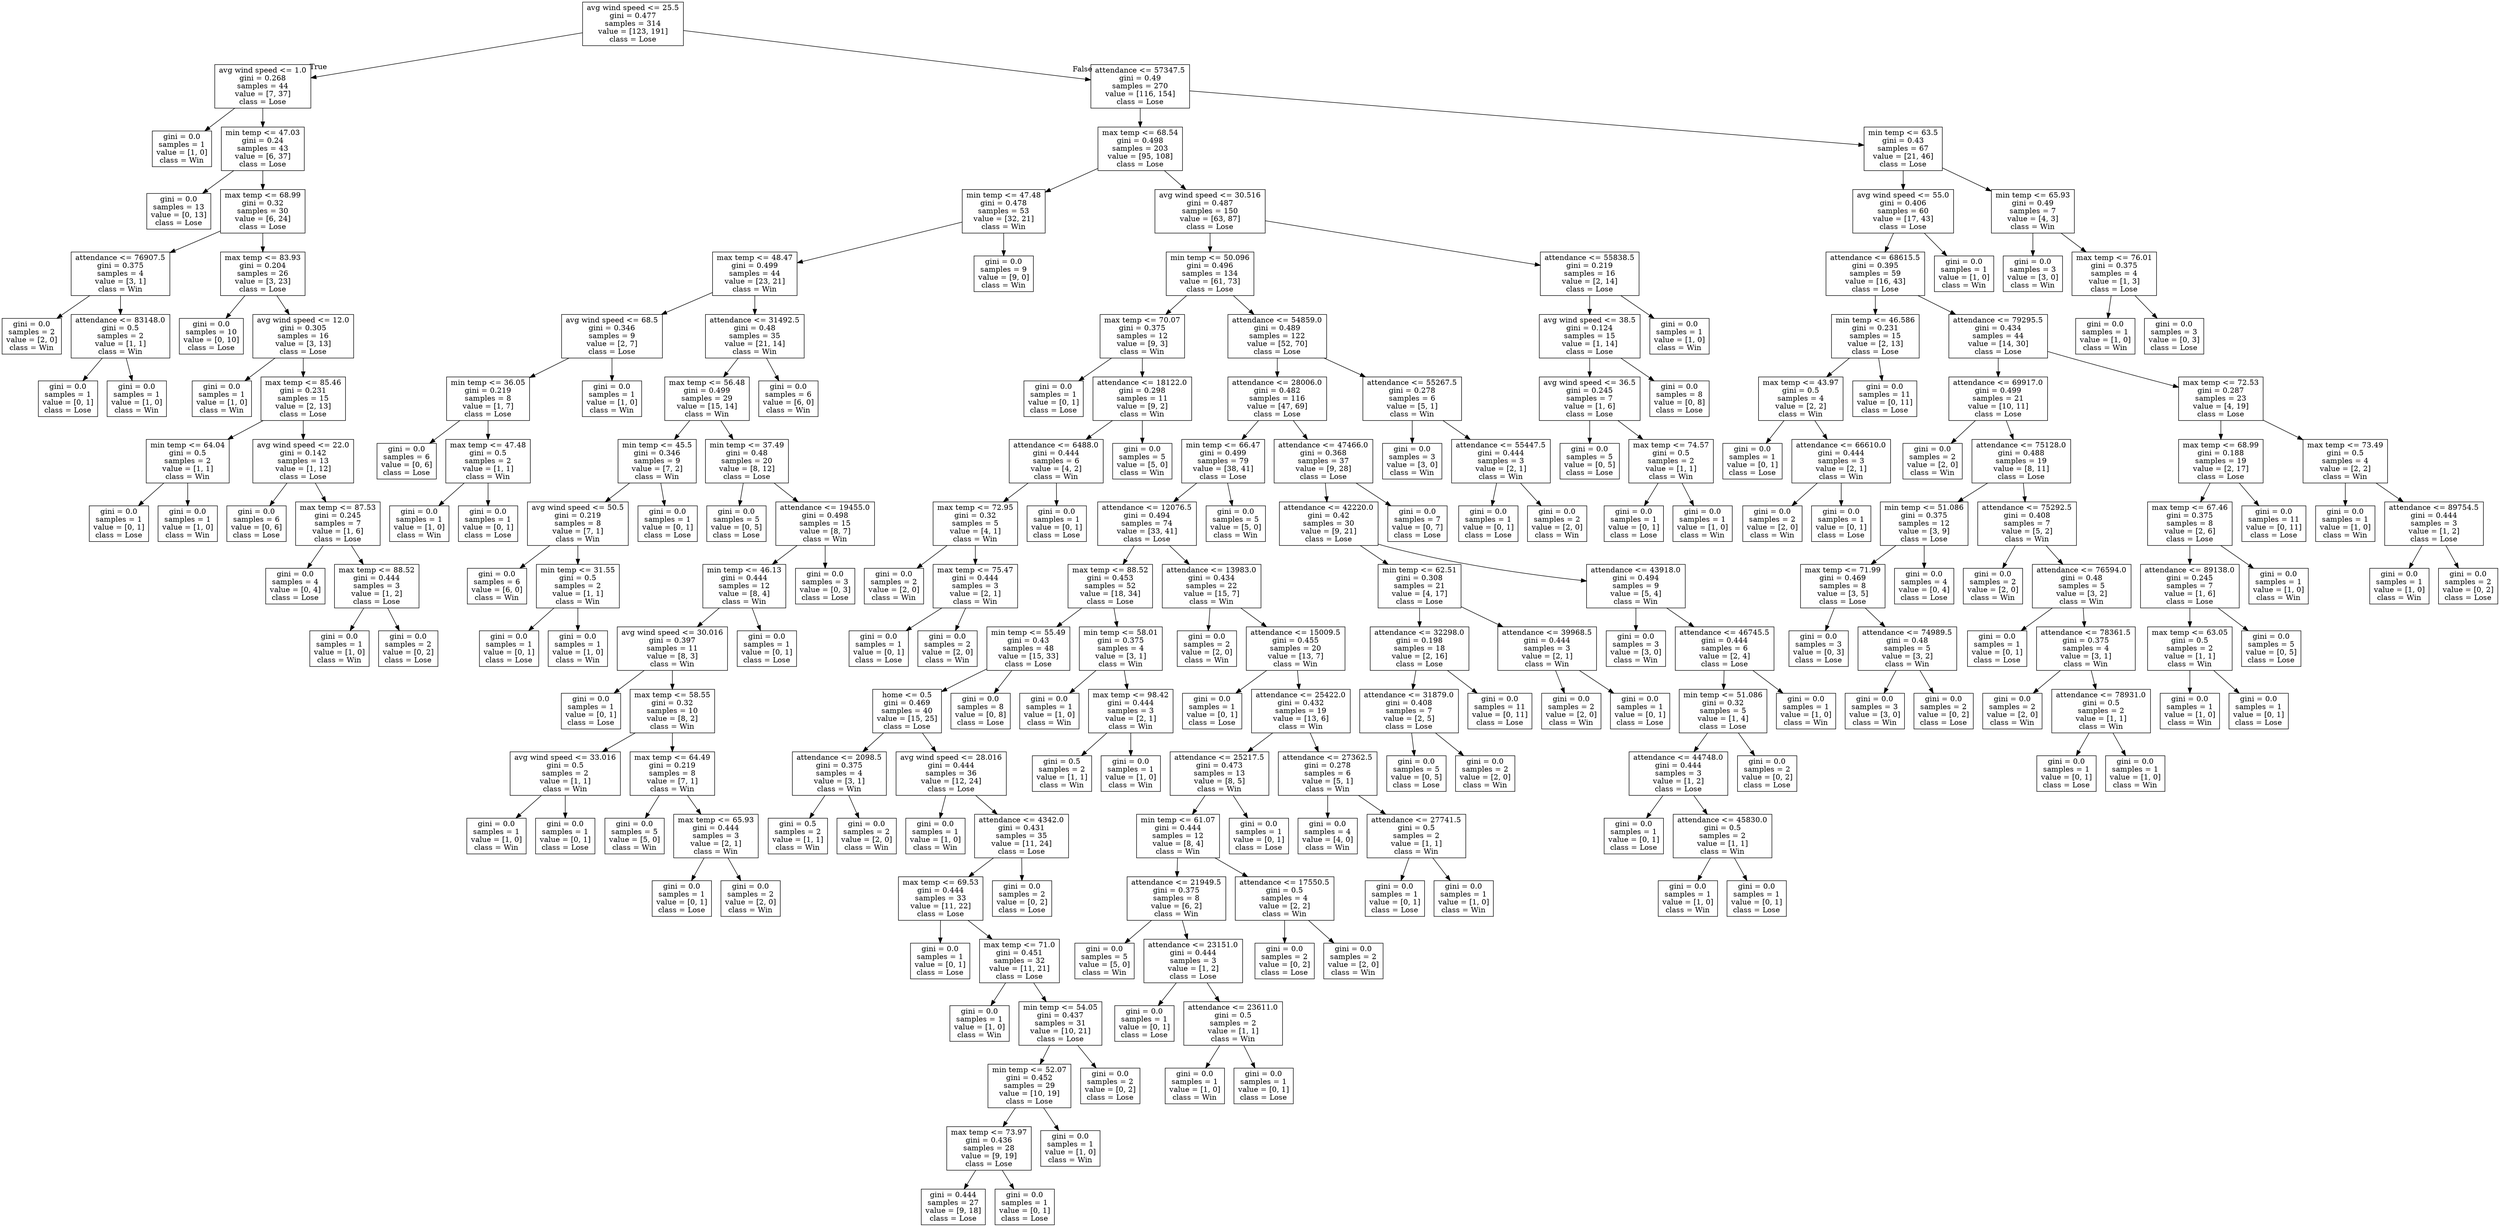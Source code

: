 digraph Tree {
node [shape=box] ;
0 [label="avg wind speed <= 25.5\ngini = 0.477\nsamples = 314\nvalue = [123, 191]\nclass = Lose"] ;
1 [label="avg wind speed <= 1.0\ngini = 0.268\nsamples = 44\nvalue = [7, 37]\nclass = Lose"] ;
0 -> 1 [labeldistance=2.5, labelangle=45, headlabel="True"] ;
2 [label="gini = 0.0\nsamples = 1\nvalue = [1, 0]\nclass = Win"] ;
1 -> 2 ;
3 [label="min temp <= 47.03\ngini = 0.24\nsamples = 43\nvalue = [6, 37]\nclass = Lose"] ;
1 -> 3 ;
4 [label="gini = 0.0\nsamples = 13\nvalue = [0, 13]\nclass = Lose"] ;
3 -> 4 ;
5 [label="max temp <= 68.99\ngini = 0.32\nsamples = 30\nvalue = [6, 24]\nclass = Lose"] ;
3 -> 5 ;
6 [label="attendance <= 76907.5\ngini = 0.375\nsamples = 4\nvalue = [3, 1]\nclass = Win"] ;
5 -> 6 ;
7 [label="gini = 0.0\nsamples = 2\nvalue = [2, 0]\nclass = Win"] ;
6 -> 7 ;
8 [label="attendance <= 83148.0\ngini = 0.5\nsamples = 2\nvalue = [1, 1]\nclass = Win"] ;
6 -> 8 ;
9 [label="gini = 0.0\nsamples = 1\nvalue = [0, 1]\nclass = Lose"] ;
8 -> 9 ;
10 [label="gini = 0.0\nsamples = 1\nvalue = [1, 0]\nclass = Win"] ;
8 -> 10 ;
11 [label="max temp <= 83.93\ngini = 0.204\nsamples = 26\nvalue = [3, 23]\nclass = Lose"] ;
5 -> 11 ;
12 [label="gini = 0.0\nsamples = 10\nvalue = [0, 10]\nclass = Lose"] ;
11 -> 12 ;
13 [label="avg wind speed <= 12.0\ngini = 0.305\nsamples = 16\nvalue = [3, 13]\nclass = Lose"] ;
11 -> 13 ;
14 [label="gini = 0.0\nsamples = 1\nvalue = [1, 0]\nclass = Win"] ;
13 -> 14 ;
15 [label="max temp <= 85.46\ngini = 0.231\nsamples = 15\nvalue = [2, 13]\nclass = Lose"] ;
13 -> 15 ;
16 [label="min temp <= 64.04\ngini = 0.5\nsamples = 2\nvalue = [1, 1]\nclass = Win"] ;
15 -> 16 ;
17 [label="gini = 0.0\nsamples = 1\nvalue = [0, 1]\nclass = Lose"] ;
16 -> 17 ;
18 [label="gini = 0.0\nsamples = 1\nvalue = [1, 0]\nclass = Win"] ;
16 -> 18 ;
19 [label="avg wind speed <= 22.0\ngini = 0.142\nsamples = 13\nvalue = [1, 12]\nclass = Lose"] ;
15 -> 19 ;
20 [label="gini = 0.0\nsamples = 6\nvalue = [0, 6]\nclass = Lose"] ;
19 -> 20 ;
21 [label="max temp <= 87.53\ngini = 0.245\nsamples = 7\nvalue = [1, 6]\nclass = Lose"] ;
19 -> 21 ;
22 [label="gini = 0.0\nsamples = 4\nvalue = [0, 4]\nclass = Lose"] ;
21 -> 22 ;
23 [label="max temp <= 88.52\ngini = 0.444\nsamples = 3\nvalue = [1, 2]\nclass = Lose"] ;
21 -> 23 ;
24 [label="gini = 0.0\nsamples = 1\nvalue = [1, 0]\nclass = Win"] ;
23 -> 24 ;
25 [label="gini = 0.0\nsamples = 2\nvalue = [0, 2]\nclass = Lose"] ;
23 -> 25 ;
26 [label="attendance <= 57347.5\ngini = 0.49\nsamples = 270\nvalue = [116, 154]\nclass = Lose"] ;
0 -> 26 [labeldistance=2.5, labelangle=-45, headlabel="False"] ;
27 [label="max temp <= 68.54\ngini = 0.498\nsamples = 203\nvalue = [95, 108]\nclass = Lose"] ;
26 -> 27 ;
28 [label="min temp <= 47.48\ngini = 0.478\nsamples = 53\nvalue = [32, 21]\nclass = Win"] ;
27 -> 28 ;
29 [label="max temp <= 48.47\ngini = 0.499\nsamples = 44\nvalue = [23, 21]\nclass = Win"] ;
28 -> 29 ;
30 [label="avg wind speed <= 68.5\ngini = 0.346\nsamples = 9\nvalue = [2, 7]\nclass = Lose"] ;
29 -> 30 ;
31 [label="min temp <= 36.05\ngini = 0.219\nsamples = 8\nvalue = [1, 7]\nclass = Lose"] ;
30 -> 31 ;
32 [label="gini = 0.0\nsamples = 6\nvalue = [0, 6]\nclass = Lose"] ;
31 -> 32 ;
33 [label="max temp <= 47.48\ngini = 0.5\nsamples = 2\nvalue = [1, 1]\nclass = Win"] ;
31 -> 33 ;
34 [label="gini = 0.0\nsamples = 1\nvalue = [1, 0]\nclass = Win"] ;
33 -> 34 ;
35 [label="gini = 0.0\nsamples = 1\nvalue = [0, 1]\nclass = Lose"] ;
33 -> 35 ;
36 [label="gini = 0.0\nsamples = 1\nvalue = [1, 0]\nclass = Win"] ;
30 -> 36 ;
37 [label="attendance <= 31492.5\ngini = 0.48\nsamples = 35\nvalue = [21, 14]\nclass = Win"] ;
29 -> 37 ;
38 [label="max temp <= 56.48\ngini = 0.499\nsamples = 29\nvalue = [15, 14]\nclass = Win"] ;
37 -> 38 ;
39 [label="min temp <= 45.5\ngini = 0.346\nsamples = 9\nvalue = [7, 2]\nclass = Win"] ;
38 -> 39 ;
40 [label="avg wind speed <= 50.5\ngini = 0.219\nsamples = 8\nvalue = [7, 1]\nclass = Win"] ;
39 -> 40 ;
41 [label="gini = 0.0\nsamples = 6\nvalue = [6, 0]\nclass = Win"] ;
40 -> 41 ;
42 [label="min temp <= 31.55\ngini = 0.5\nsamples = 2\nvalue = [1, 1]\nclass = Win"] ;
40 -> 42 ;
43 [label="gini = 0.0\nsamples = 1\nvalue = [0, 1]\nclass = Lose"] ;
42 -> 43 ;
44 [label="gini = 0.0\nsamples = 1\nvalue = [1, 0]\nclass = Win"] ;
42 -> 44 ;
45 [label="gini = 0.0\nsamples = 1\nvalue = [0, 1]\nclass = Lose"] ;
39 -> 45 ;
46 [label="min temp <= 37.49\ngini = 0.48\nsamples = 20\nvalue = [8, 12]\nclass = Lose"] ;
38 -> 46 ;
47 [label="gini = 0.0\nsamples = 5\nvalue = [0, 5]\nclass = Lose"] ;
46 -> 47 ;
48 [label="attendance <= 19455.0\ngini = 0.498\nsamples = 15\nvalue = [8, 7]\nclass = Win"] ;
46 -> 48 ;
49 [label="min temp <= 46.13\ngini = 0.444\nsamples = 12\nvalue = [8, 4]\nclass = Win"] ;
48 -> 49 ;
50 [label="avg wind speed <= 30.016\ngini = 0.397\nsamples = 11\nvalue = [8, 3]\nclass = Win"] ;
49 -> 50 ;
51 [label="gini = 0.0\nsamples = 1\nvalue = [0, 1]\nclass = Lose"] ;
50 -> 51 ;
52 [label="max temp <= 58.55\ngini = 0.32\nsamples = 10\nvalue = [8, 2]\nclass = Win"] ;
50 -> 52 ;
53 [label="avg wind speed <= 33.016\ngini = 0.5\nsamples = 2\nvalue = [1, 1]\nclass = Win"] ;
52 -> 53 ;
54 [label="gini = 0.0\nsamples = 1\nvalue = [1, 0]\nclass = Win"] ;
53 -> 54 ;
55 [label="gini = 0.0\nsamples = 1\nvalue = [0, 1]\nclass = Lose"] ;
53 -> 55 ;
56 [label="max temp <= 64.49\ngini = 0.219\nsamples = 8\nvalue = [7, 1]\nclass = Win"] ;
52 -> 56 ;
57 [label="gini = 0.0\nsamples = 5\nvalue = [5, 0]\nclass = Win"] ;
56 -> 57 ;
58 [label="max temp <= 65.93\ngini = 0.444\nsamples = 3\nvalue = [2, 1]\nclass = Win"] ;
56 -> 58 ;
59 [label="gini = 0.0\nsamples = 1\nvalue = [0, 1]\nclass = Lose"] ;
58 -> 59 ;
60 [label="gini = 0.0\nsamples = 2\nvalue = [2, 0]\nclass = Win"] ;
58 -> 60 ;
61 [label="gini = 0.0\nsamples = 1\nvalue = [0, 1]\nclass = Lose"] ;
49 -> 61 ;
62 [label="gini = 0.0\nsamples = 3\nvalue = [0, 3]\nclass = Lose"] ;
48 -> 62 ;
63 [label="gini = 0.0\nsamples = 6\nvalue = [6, 0]\nclass = Win"] ;
37 -> 63 ;
64 [label="gini = 0.0\nsamples = 9\nvalue = [9, 0]\nclass = Win"] ;
28 -> 64 ;
65 [label="avg wind speed <= 30.516\ngini = 0.487\nsamples = 150\nvalue = [63, 87]\nclass = Lose"] ;
27 -> 65 ;
66 [label="min temp <= 50.096\ngini = 0.496\nsamples = 134\nvalue = [61, 73]\nclass = Lose"] ;
65 -> 66 ;
67 [label="max temp <= 70.07\ngini = 0.375\nsamples = 12\nvalue = [9, 3]\nclass = Win"] ;
66 -> 67 ;
68 [label="gini = 0.0\nsamples = 1\nvalue = [0, 1]\nclass = Lose"] ;
67 -> 68 ;
69 [label="attendance <= 18122.0\ngini = 0.298\nsamples = 11\nvalue = [9, 2]\nclass = Win"] ;
67 -> 69 ;
70 [label="attendance <= 6488.0\ngini = 0.444\nsamples = 6\nvalue = [4, 2]\nclass = Win"] ;
69 -> 70 ;
71 [label="max temp <= 72.95\ngini = 0.32\nsamples = 5\nvalue = [4, 1]\nclass = Win"] ;
70 -> 71 ;
72 [label="gini = 0.0\nsamples = 2\nvalue = [2, 0]\nclass = Win"] ;
71 -> 72 ;
73 [label="max temp <= 75.47\ngini = 0.444\nsamples = 3\nvalue = [2, 1]\nclass = Win"] ;
71 -> 73 ;
74 [label="gini = 0.0\nsamples = 1\nvalue = [0, 1]\nclass = Lose"] ;
73 -> 74 ;
75 [label="gini = 0.0\nsamples = 2\nvalue = [2, 0]\nclass = Win"] ;
73 -> 75 ;
76 [label="gini = 0.0\nsamples = 1\nvalue = [0, 1]\nclass = Lose"] ;
70 -> 76 ;
77 [label="gini = 0.0\nsamples = 5\nvalue = [5, 0]\nclass = Win"] ;
69 -> 77 ;
78 [label="attendance <= 54859.0\ngini = 0.489\nsamples = 122\nvalue = [52, 70]\nclass = Lose"] ;
66 -> 78 ;
79 [label="attendance <= 28006.0\ngini = 0.482\nsamples = 116\nvalue = [47, 69]\nclass = Lose"] ;
78 -> 79 ;
80 [label="min temp <= 66.47\ngini = 0.499\nsamples = 79\nvalue = [38, 41]\nclass = Lose"] ;
79 -> 80 ;
81 [label="attendance <= 12076.5\ngini = 0.494\nsamples = 74\nvalue = [33, 41]\nclass = Lose"] ;
80 -> 81 ;
82 [label="max temp <= 88.52\ngini = 0.453\nsamples = 52\nvalue = [18, 34]\nclass = Lose"] ;
81 -> 82 ;
83 [label="min temp <= 55.49\ngini = 0.43\nsamples = 48\nvalue = [15, 33]\nclass = Lose"] ;
82 -> 83 ;
84 [label="home <= 0.5\ngini = 0.469\nsamples = 40\nvalue = [15, 25]\nclass = Lose"] ;
83 -> 84 ;
85 [label="attendance <= 2098.5\ngini = 0.375\nsamples = 4\nvalue = [3, 1]\nclass = Win"] ;
84 -> 85 ;
86 [label="gini = 0.5\nsamples = 2\nvalue = [1, 1]\nclass = Win"] ;
85 -> 86 ;
87 [label="gini = 0.0\nsamples = 2\nvalue = [2, 0]\nclass = Win"] ;
85 -> 87 ;
88 [label="avg wind speed <= 28.016\ngini = 0.444\nsamples = 36\nvalue = [12, 24]\nclass = Lose"] ;
84 -> 88 ;
89 [label="gini = 0.0\nsamples = 1\nvalue = [1, 0]\nclass = Win"] ;
88 -> 89 ;
90 [label="attendance <= 4342.0\ngini = 0.431\nsamples = 35\nvalue = [11, 24]\nclass = Lose"] ;
88 -> 90 ;
91 [label="max temp <= 69.53\ngini = 0.444\nsamples = 33\nvalue = [11, 22]\nclass = Lose"] ;
90 -> 91 ;
92 [label="gini = 0.0\nsamples = 1\nvalue = [0, 1]\nclass = Lose"] ;
91 -> 92 ;
93 [label="max temp <= 71.0\ngini = 0.451\nsamples = 32\nvalue = [11, 21]\nclass = Lose"] ;
91 -> 93 ;
94 [label="gini = 0.0\nsamples = 1\nvalue = [1, 0]\nclass = Win"] ;
93 -> 94 ;
95 [label="min temp <= 54.05\ngini = 0.437\nsamples = 31\nvalue = [10, 21]\nclass = Lose"] ;
93 -> 95 ;
96 [label="min temp <= 52.07\ngini = 0.452\nsamples = 29\nvalue = [10, 19]\nclass = Lose"] ;
95 -> 96 ;
97 [label="max temp <= 73.97\ngini = 0.436\nsamples = 28\nvalue = [9, 19]\nclass = Lose"] ;
96 -> 97 ;
98 [label="gini = 0.444\nsamples = 27\nvalue = [9, 18]\nclass = Lose"] ;
97 -> 98 ;
99 [label="gini = 0.0\nsamples = 1\nvalue = [0, 1]\nclass = Lose"] ;
97 -> 99 ;
100 [label="gini = 0.0\nsamples = 1\nvalue = [1, 0]\nclass = Win"] ;
96 -> 100 ;
101 [label="gini = 0.0\nsamples = 2\nvalue = [0, 2]\nclass = Lose"] ;
95 -> 101 ;
102 [label="gini = 0.0\nsamples = 2\nvalue = [0, 2]\nclass = Lose"] ;
90 -> 102 ;
103 [label="gini = 0.0\nsamples = 8\nvalue = [0, 8]\nclass = Lose"] ;
83 -> 103 ;
104 [label="min temp <= 58.01\ngini = 0.375\nsamples = 4\nvalue = [3, 1]\nclass = Win"] ;
82 -> 104 ;
105 [label="gini = 0.0\nsamples = 1\nvalue = [1, 0]\nclass = Win"] ;
104 -> 105 ;
106 [label="max temp <= 98.42\ngini = 0.444\nsamples = 3\nvalue = [2, 1]\nclass = Win"] ;
104 -> 106 ;
107 [label="gini = 0.5\nsamples = 2\nvalue = [1, 1]\nclass = Win"] ;
106 -> 107 ;
108 [label="gini = 0.0\nsamples = 1\nvalue = [1, 0]\nclass = Win"] ;
106 -> 108 ;
109 [label="attendance <= 13983.0\ngini = 0.434\nsamples = 22\nvalue = [15, 7]\nclass = Win"] ;
81 -> 109 ;
110 [label="gini = 0.0\nsamples = 2\nvalue = [2, 0]\nclass = Win"] ;
109 -> 110 ;
111 [label="attendance <= 15009.5\ngini = 0.455\nsamples = 20\nvalue = [13, 7]\nclass = Win"] ;
109 -> 111 ;
112 [label="gini = 0.0\nsamples = 1\nvalue = [0, 1]\nclass = Lose"] ;
111 -> 112 ;
113 [label="attendance <= 25422.0\ngini = 0.432\nsamples = 19\nvalue = [13, 6]\nclass = Win"] ;
111 -> 113 ;
114 [label="attendance <= 25217.5\ngini = 0.473\nsamples = 13\nvalue = [8, 5]\nclass = Win"] ;
113 -> 114 ;
115 [label="min temp <= 61.07\ngini = 0.444\nsamples = 12\nvalue = [8, 4]\nclass = Win"] ;
114 -> 115 ;
116 [label="attendance <= 21949.5\ngini = 0.375\nsamples = 8\nvalue = [6, 2]\nclass = Win"] ;
115 -> 116 ;
117 [label="gini = 0.0\nsamples = 5\nvalue = [5, 0]\nclass = Win"] ;
116 -> 117 ;
118 [label="attendance <= 23151.0\ngini = 0.444\nsamples = 3\nvalue = [1, 2]\nclass = Lose"] ;
116 -> 118 ;
119 [label="gini = 0.0\nsamples = 1\nvalue = [0, 1]\nclass = Lose"] ;
118 -> 119 ;
120 [label="attendance <= 23611.0\ngini = 0.5\nsamples = 2\nvalue = [1, 1]\nclass = Win"] ;
118 -> 120 ;
121 [label="gini = 0.0\nsamples = 1\nvalue = [1, 0]\nclass = Win"] ;
120 -> 121 ;
122 [label="gini = 0.0\nsamples = 1\nvalue = [0, 1]\nclass = Lose"] ;
120 -> 122 ;
123 [label="attendance <= 17550.5\ngini = 0.5\nsamples = 4\nvalue = [2, 2]\nclass = Win"] ;
115 -> 123 ;
124 [label="gini = 0.0\nsamples = 2\nvalue = [0, 2]\nclass = Lose"] ;
123 -> 124 ;
125 [label="gini = 0.0\nsamples = 2\nvalue = [2, 0]\nclass = Win"] ;
123 -> 125 ;
126 [label="gini = 0.0\nsamples = 1\nvalue = [0, 1]\nclass = Lose"] ;
114 -> 126 ;
127 [label="attendance <= 27362.5\ngini = 0.278\nsamples = 6\nvalue = [5, 1]\nclass = Win"] ;
113 -> 127 ;
128 [label="gini = 0.0\nsamples = 4\nvalue = [4, 0]\nclass = Win"] ;
127 -> 128 ;
129 [label="attendance <= 27741.5\ngini = 0.5\nsamples = 2\nvalue = [1, 1]\nclass = Win"] ;
127 -> 129 ;
130 [label="gini = 0.0\nsamples = 1\nvalue = [0, 1]\nclass = Lose"] ;
129 -> 130 ;
131 [label="gini = 0.0\nsamples = 1\nvalue = [1, 0]\nclass = Win"] ;
129 -> 131 ;
132 [label="gini = 0.0\nsamples = 5\nvalue = [5, 0]\nclass = Win"] ;
80 -> 132 ;
133 [label="attendance <= 47466.0\ngini = 0.368\nsamples = 37\nvalue = [9, 28]\nclass = Lose"] ;
79 -> 133 ;
134 [label="attendance <= 42220.0\ngini = 0.42\nsamples = 30\nvalue = [9, 21]\nclass = Lose"] ;
133 -> 134 ;
135 [label="min temp <= 62.51\ngini = 0.308\nsamples = 21\nvalue = [4, 17]\nclass = Lose"] ;
134 -> 135 ;
136 [label="attendance <= 32298.0\ngini = 0.198\nsamples = 18\nvalue = [2, 16]\nclass = Lose"] ;
135 -> 136 ;
137 [label="attendance <= 31879.0\ngini = 0.408\nsamples = 7\nvalue = [2, 5]\nclass = Lose"] ;
136 -> 137 ;
138 [label="gini = 0.0\nsamples = 5\nvalue = [0, 5]\nclass = Lose"] ;
137 -> 138 ;
139 [label="gini = 0.0\nsamples = 2\nvalue = [2, 0]\nclass = Win"] ;
137 -> 139 ;
140 [label="gini = 0.0\nsamples = 11\nvalue = [0, 11]\nclass = Lose"] ;
136 -> 140 ;
141 [label="attendance <= 39968.5\ngini = 0.444\nsamples = 3\nvalue = [2, 1]\nclass = Win"] ;
135 -> 141 ;
142 [label="gini = 0.0\nsamples = 2\nvalue = [2, 0]\nclass = Win"] ;
141 -> 142 ;
143 [label="gini = 0.0\nsamples = 1\nvalue = [0, 1]\nclass = Lose"] ;
141 -> 143 ;
144 [label="attendance <= 43918.0\ngini = 0.494\nsamples = 9\nvalue = [5, 4]\nclass = Win"] ;
134 -> 144 ;
145 [label="gini = 0.0\nsamples = 3\nvalue = [3, 0]\nclass = Win"] ;
144 -> 145 ;
146 [label="attendance <= 46745.5\ngini = 0.444\nsamples = 6\nvalue = [2, 4]\nclass = Lose"] ;
144 -> 146 ;
147 [label="min temp <= 51.086\ngini = 0.32\nsamples = 5\nvalue = [1, 4]\nclass = Lose"] ;
146 -> 147 ;
148 [label="attendance <= 44748.0\ngini = 0.444\nsamples = 3\nvalue = [1, 2]\nclass = Lose"] ;
147 -> 148 ;
149 [label="gini = 0.0\nsamples = 1\nvalue = [0, 1]\nclass = Lose"] ;
148 -> 149 ;
150 [label="attendance <= 45830.0\ngini = 0.5\nsamples = 2\nvalue = [1, 1]\nclass = Win"] ;
148 -> 150 ;
151 [label="gini = 0.0\nsamples = 1\nvalue = [1, 0]\nclass = Win"] ;
150 -> 151 ;
152 [label="gini = 0.0\nsamples = 1\nvalue = [0, 1]\nclass = Lose"] ;
150 -> 152 ;
153 [label="gini = 0.0\nsamples = 2\nvalue = [0, 2]\nclass = Lose"] ;
147 -> 153 ;
154 [label="gini = 0.0\nsamples = 1\nvalue = [1, 0]\nclass = Win"] ;
146 -> 154 ;
155 [label="gini = 0.0\nsamples = 7\nvalue = [0, 7]\nclass = Lose"] ;
133 -> 155 ;
156 [label="attendance <= 55267.5\ngini = 0.278\nsamples = 6\nvalue = [5, 1]\nclass = Win"] ;
78 -> 156 ;
157 [label="gini = 0.0\nsamples = 3\nvalue = [3, 0]\nclass = Win"] ;
156 -> 157 ;
158 [label="attendance <= 55447.5\ngini = 0.444\nsamples = 3\nvalue = [2, 1]\nclass = Win"] ;
156 -> 158 ;
159 [label="gini = 0.0\nsamples = 1\nvalue = [0, 1]\nclass = Lose"] ;
158 -> 159 ;
160 [label="gini = 0.0\nsamples = 2\nvalue = [2, 0]\nclass = Win"] ;
158 -> 160 ;
161 [label="attendance <= 55838.5\ngini = 0.219\nsamples = 16\nvalue = [2, 14]\nclass = Lose"] ;
65 -> 161 ;
162 [label="avg wind speed <= 38.5\ngini = 0.124\nsamples = 15\nvalue = [1, 14]\nclass = Lose"] ;
161 -> 162 ;
163 [label="avg wind speed <= 36.5\ngini = 0.245\nsamples = 7\nvalue = [1, 6]\nclass = Lose"] ;
162 -> 163 ;
164 [label="gini = 0.0\nsamples = 5\nvalue = [0, 5]\nclass = Lose"] ;
163 -> 164 ;
165 [label="max temp <= 74.57\ngini = 0.5\nsamples = 2\nvalue = [1, 1]\nclass = Win"] ;
163 -> 165 ;
166 [label="gini = 0.0\nsamples = 1\nvalue = [0, 1]\nclass = Lose"] ;
165 -> 166 ;
167 [label="gini = 0.0\nsamples = 1\nvalue = [1, 0]\nclass = Win"] ;
165 -> 167 ;
168 [label="gini = 0.0\nsamples = 8\nvalue = [0, 8]\nclass = Lose"] ;
162 -> 168 ;
169 [label="gini = 0.0\nsamples = 1\nvalue = [1, 0]\nclass = Win"] ;
161 -> 169 ;
170 [label="min temp <= 63.5\ngini = 0.43\nsamples = 67\nvalue = [21, 46]\nclass = Lose"] ;
26 -> 170 ;
171 [label="avg wind speed <= 55.0\ngini = 0.406\nsamples = 60\nvalue = [17, 43]\nclass = Lose"] ;
170 -> 171 ;
172 [label="attendance <= 68615.5\ngini = 0.395\nsamples = 59\nvalue = [16, 43]\nclass = Lose"] ;
171 -> 172 ;
173 [label="min temp <= 46.586\ngini = 0.231\nsamples = 15\nvalue = [2, 13]\nclass = Lose"] ;
172 -> 173 ;
174 [label="max temp <= 43.97\ngini = 0.5\nsamples = 4\nvalue = [2, 2]\nclass = Win"] ;
173 -> 174 ;
175 [label="gini = 0.0\nsamples = 1\nvalue = [0, 1]\nclass = Lose"] ;
174 -> 175 ;
176 [label="attendance <= 66610.0\ngini = 0.444\nsamples = 3\nvalue = [2, 1]\nclass = Win"] ;
174 -> 176 ;
177 [label="gini = 0.0\nsamples = 2\nvalue = [2, 0]\nclass = Win"] ;
176 -> 177 ;
178 [label="gini = 0.0\nsamples = 1\nvalue = [0, 1]\nclass = Lose"] ;
176 -> 178 ;
179 [label="gini = 0.0\nsamples = 11\nvalue = [0, 11]\nclass = Lose"] ;
173 -> 179 ;
180 [label="attendance <= 79295.5\ngini = 0.434\nsamples = 44\nvalue = [14, 30]\nclass = Lose"] ;
172 -> 180 ;
181 [label="attendance <= 69917.0\ngini = 0.499\nsamples = 21\nvalue = [10, 11]\nclass = Lose"] ;
180 -> 181 ;
182 [label="gini = 0.0\nsamples = 2\nvalue = [2, 0]\nclass = Win"] ;
181 -> 182 ;
183 [label="attendance <= 75128.0\ngini = 0.488\nsamples = 19\nvalue = [8, 11]\nclass = Lose"] ;
181 -> 183 ;
184 [label="min temp <= 51.086\ngini = 0.375\nsamples = 12\nvalue = [3, 9]\nclass = Lose"] ;
183 -> 184 ;
185 [label="max temp <= 71.99\ngini = 0.469\nsamples = 8\nvalue = [3, 5]\nclass = Lose"] ;
184 -> 185 ;
186 [label="gini = 0.0\nsamples = 3\nvalue = [0, 3]\nclass = Lose"] ;
185 -> 186 ;
187 [label="attendance <= 74989.5\ngini = 0.48\nsamples = 5\nvalue = [3, 2]\nclass = Win"] ;
185 -> 187 ;
188 [label="gini = 0.0\nsamples = 3\nvalue = [3, 0]\nclass = Win"] ;
187 -> 188 ;
189 [label="gini = 0.0\nsamples = 2\nvalue = [0, 2]\nclass = Lose"] ;
187 -> 189 ;
190 [label="gini = 0.0\nsamples = 4\nvalue = [0, 4]\nclass = Lose"] ;
184 -> 190 ;
191 [label="attendance <= 75292.5\ngini = 0.408\nsamples = 7\nvalue = [5, 2]\nclass = Win"] ;
183 -> 191 ;
192 [label="gini = 0.0\nsamples = 2\nvalue = [2, 0]\nclass = Win"] ;
191 -> 192 ;
193 [label="attendance <= 76594.0\ngini = 0.48\nsamples = 5\nvalue = [3, 2]\nclass = Win"] ;
191 -> 193 ;
194 [label="gini = 0.0\nsamples = 1\nvalue = [0, 1]\nclass = Lose"] ;
193 -> 194 ;
195 [label="attendance <= 78361.5\ngini = 0.375\nsamples = 4\nvalue = [3, 1]\nclass = Win"] ;
193 -> 195 ;
196 [label="gini = 0.0\nsamples = 2\nvalue = [2, 0]\nclass = Win"] ;
195 -> 196 ;
197 [label="attendance <= 78931.0\ngini = 0.5\nsamples = 2\nvalue = [1, 1]\nclass = Win"] ;
195 -> 197 ;
198 [label="gini = 0.0\nsamples = 1\nvalue = [0, 1]\nclass = Lose"] ;
197 -> 198 ;
199 [label="gini = 0.0\nsamples = 1\nvalue = [1, 0]\nclass = Win"] ;
197 -> 199 ;
200 [label="max temp <= 72.53\ngini = 0.287\nsamples = 23\nvalue = [4, 19]\nclass = Lose"] ;
180 -> 200 ;
201 [label="max temp <= 68.99\ngini = 0.188\nsamples = 19\nvalue = [2, 17]\nclass = Lose"] ;
200 -> 201 ;
202 [label="max temp <= 67.46\ngini = 0.375\nsamples = 8\nvalue = [2, 6]\nclass = Lose"] ;
201 -> 202 ;
203 [label="attendance <= 89138.0\ngini = 0.245\nsamples = 7\nvalue = [1, 6]\nclass = Lose"] ;
202 -> 203 ;
204 [label="max temp <= 63.05\ngini = 0.5\nsamples = 2\nvalue = [1, 1]\nclass = Win"] ;
203 -> 204 ;
205 [label="gini = 0.0\nsamples = 1\nvalue = [1, 0]\nclass = Win"] ;
204 -> 205 ;
206 [label="gini = 0.0\nsamples = 1\nvalue = [0, 1]\nclass = Lose"] ;
204 -> 206 ;
207 [label="gini = 0.0\nsamples = 5\nvalue = [0, 5]\nclass = Lose"] ;
203 -> 207 ;
208 [label="gini = 0.0\nsamples = 1\nvalue = [1, 0]\nclass = Win"] ;
202 -> 208 ;
209 [label="gini = 0.0\nsamples = 11\nvalue = [0, 11]\nclass = Lose"] ;
201 -> 209 ;
210 [label="max temp <= 73.49\ngini = 0.5\nsamples = 4\nvalue = [2, 2]\nclass = Win"] ;
200 -> 210 ;
211 [label="gini = 0.0\nsamples = 1\nvalue = [1, 0]\nclass = Win"] ;
210 -> 211 ;
212 [label="attendance <= 89754.5\ngini = 0.444\nsamples = 3\nvalue = [1, 2]\nclass = Lose"] ;
210 -> 212 ;
213 [label="gini = 0.0\nsamples = 1\nvalue = [1, 0]\nclass = Win"] ;
212 -> 213 ;
214 [label="gini = 0.0\nsamples = 2\nvalue = [0, 2]\nclass = Lose"] ;
212 -> 214 ;
215 [label="gini = 0.0\nsamples = 1\nvalue = [1, 0]\nclass = Win"] ;
171 -> 215 ;
216 [label="min temp <= 65.93\ngini = 0.49\nsamples = 7\nvalue = [4, 3]\nclass = Win"] ;
170 -> 216 ;
217 [label="gini = 0.0\nsamples = 3\nvalue = [3, 0]\nclass = Win"] ;
216 -> 217 ;
218 [label="max temp <= 76.01\ngini = 0.375\nsamples = 4\nvalue = [1, 3]\nclass = Lose"] ;
216 -> 218 ;
219 [label="gini = 0.0\nsamples = 1\nvalue = [1, 0]\nclass = Win"] ;
218 -> 219 ;
220 [label="gini = 0.0\nsamples = 3\nvalue = [0, 3]\nclass = Lose"] ;
218 -> 220 ;
}